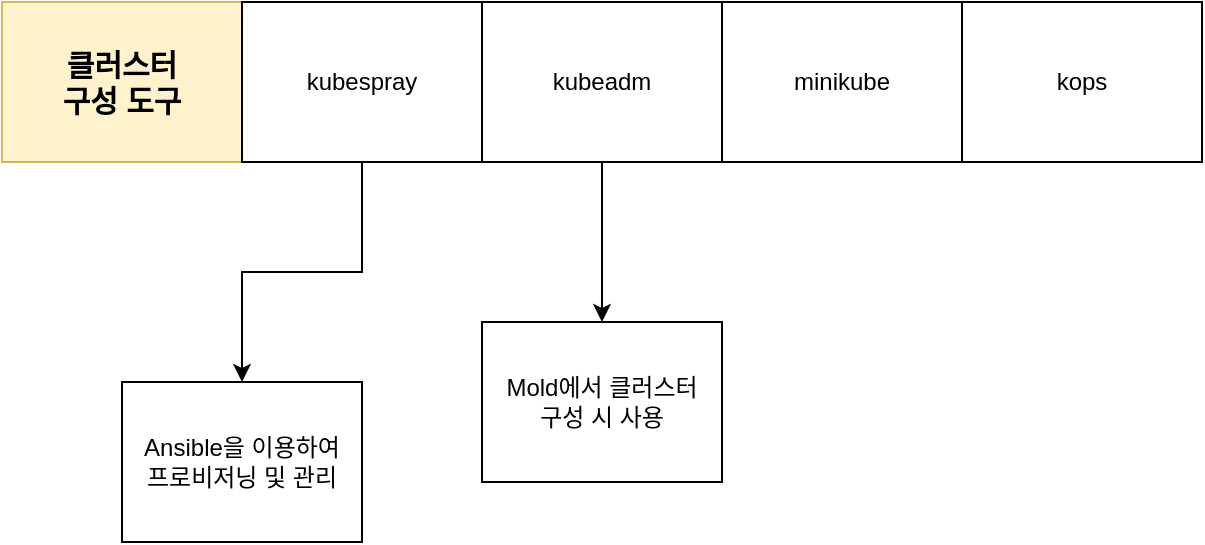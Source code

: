 <mxfile version="16.0.0" type="github">
  <diagram id="-50MVAtP38mJDLCLxDI0" name="Page-1">
    <mxGraphModel dx="1134" dy="550" grid="1" gridSize="10" guides="1" tooltips="1" connect="1" arrows="1" fold="1" page="1" pageScale="1" pageWidth="827" pageHeight="1169" math="0" shadow="0">
      <root>
        <mxCell id="0" />
        <mxCell id="1" parent="0" />
        <mxCell id="Kg5q8fjMB3Q2rien57C7-4" value="&lt;font style=&quot;font-size: 15px&quot;&gt;&lt;b&gt;&lt;span&gt;클러스터&lt;/span&gt;&lt;br&gt;&lt;span&gt;구성&amp;nbsp;도구&lt;/span&gt;&lt;/b&gt;&lt;/font&gt;" style="rounded=0;whiteSpace=wrap;html=1;fillColor=#fff2cc;strokeColor=#d6b656;" vertex="1" parent="1">
          <mxGeometry x="80" y="40" width="120" height="80" as="geometry" />
        </mxCell>
        <mxCell id="Kg5q8fjMB3Q2rien57C7-10" value="" style="edgeStyle=orthogonalEdgeStyle;rounded=0;orthogonalLoop=1;jettySize=auto;html=1;fontSize=15;" edge="1" parent="1" source="Kg5q8fjMB3Q2rien57C7-5" target="Kg5q8fjMB3Q2rien57C7-9">
          <mxGeometry relative="1" as="geometry" />
        </mxCell>
        <mxCell id="Kg5q8fjMB3Q2rien57C7-5" value="kubespray" style="rounded=0;whiteSpace=wrap;html=1;" vertex="1" parent="1">
          <mxGeometry x="200" y="40" width="120" height="80" as="geometry" />
        </mxCell>
        <mxCell id="Kg5q8fjMB3Q2rien57C7-12" value="" style="edgeStyle=orthogonalEdgeStyle;rounded=0;orthogonalLoop=1;jettySize=auto;html=1;fontSize=15;" edge="1" parent="1" source="Kg5q8fjMB3Q2rien57C7-6" target="Kg5q8fjMB3Q2rien57C7-11">
          <mxGeometry relative="1" as="geometry" />
        </mxCell>
        <mxCell id="Kg5q8fjMB3Q2rien57C7-6" value="kubeadm" style="rounded=0;whiteSpace=wrap;html=1;" vertex="1" parent="1">
          <mxGeometry x="320" y="40" width="120" height="80" as="geometry" />
        </mxCell>
        <mxCell id="Kg5q8fjMB3Q2rien57C7-7" value="minikube" style="rounded=0;whiteSpace=wrap;html=1;" vertex="1" parent="1">
          <mxGeometry x="440" y="40" width="120" height="80" as="geometry" />
        </mxCell>
        <mxCell id="Kg5q8fjMB3Q2rien57C7-8" value="kops" style="rounded=0;whiteSpace=wrap;html=1;" vertex="1" parent="1">
          <mxGeometry x="560" y="40" width="120" height="80" as="geometry" />
        </mxCell>
        <mxCell id="Kg5q8fjMB3Q2rien57C7-9" value="Ansible을 이용하여&lt;br&gt;프로비저닝 및 관리" style="rounded=0;whiteSpace=wrap;html=1;" vertex="1" parent="1">
          <mxGeometry x="140" y="230" width="120" height="80" as="geometry" />
        </mxCell>
        <mxCell id="Kg5q8fjMB3Q2rien57C7-11" value="Mold에서 클러스터&lt;br&gt;구성 시 사용" style="rounded=0;whiteSpace=wrap;html=1;" vertex="1" parent="1">
          <mxGeometry x="320" y="200" width="120" height="80" as="geometry" />
        </mxCell>
      </root>
    </mxGraphModel>
  </diagram>
</mxfile>
